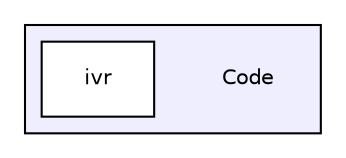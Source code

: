 digraph "/Users/bruced/Code" {
  compound=true
  node [ fontsize="10", fontname="Helvetica"];
  edge [ labelfontsize="10", labelfontname="Helvetica"];
  subgraph clusterdir_23fdee2f6995db16c755697cdf620cf4 {
    graph [ bgcolor="#eeeeff", pencolor="black", label="" URL="dir_23fdee2f6995db16c755697cdf620cf4.html"];
    dir_23fdee2f6995db16c755697cdf620cf4 [shape=plaintext label="Code"];
    dir_352487450cb6e8eddd251dc2b80cf894 [shape=box label="ivr" color="black" fillcolor="white" style="filled" URL="dir_352487450cb6e8eddd251dc2b80cf894.html"];
  }
}
